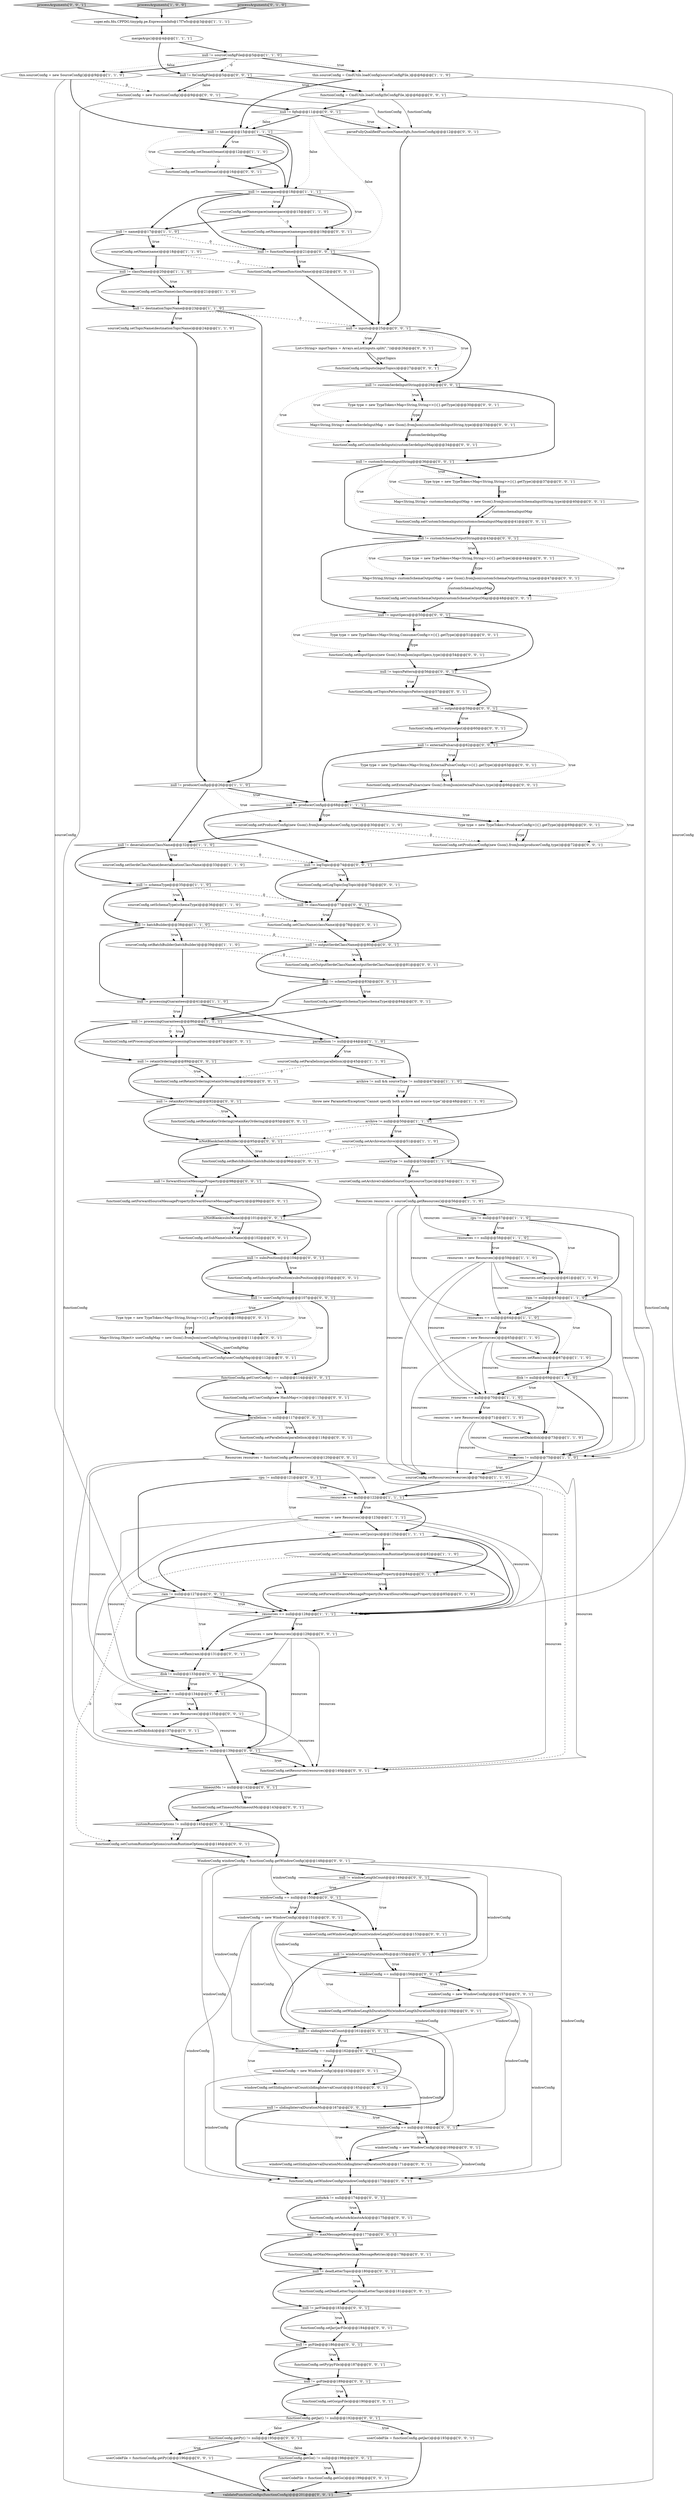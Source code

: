 digraph {
73 [style = filled, label = "null != outputSerdeClassName@@@80@@@['0', '0', '1']", fillcolor = white, shape = diamond image = "AAA0AAABBB3BBB"];
108 [style = filled, label = "functionConfig.setDeadLetterTopic(deadLetterTopic)@@@181@@@['0', '0', '1']", fillcolor = white, shape = ellipse image = "AAA0AAABBB3BBB"];
95 [style = filled, label = "null != output@@@59@@@['0', '0', '1']", fillcolor = white, shape = diamond image = "AAA0AAABBB3BBB"];
50 [style = filled, label = "resources == null@@@122@@@['1', '1', '1']", fillcolor = white, shape = diamond image = "AAA0AAABBB1BBB"];
119 [style = filled, label = "null != fnConfigFile@@@5@@@['0', '0', '1']", fillcolor = white, shape = diamond image = "AAA0AAABBB3BBB"];
47 [style = filled, label = "sourceConfig.setProducerConfig(new Gson().fromJson(producerConfig,type))@@@30@@@['1', '1', '0']", fillcolor = white, shape = ellipse image = "AAA0AAABBB1BBB"];
75 [style = filled, label = "windowConfig = new WindowConfig()@@@163@@@['0', '0', '1']", fillcolor = white, shape = ellipse image = "AAA0AAABBB3BBB"];
100 [style = filled, label = "functionConfig.setCustomSchemaOutputs(customSchemaOutputMap)@@@48@@@['0', '0', '1']", fillcolor = white, shape = ellipse image = "AAA0AAABBB3BBB"];
150 [style = filled, label = "processArguments['0', '0', '1']", fillcolor = lightgray, shape = diamond image = "AAA0AAABBB3BBB"];
21 [style = filled, label = "sourceConfig.setArchive(archive)@@@51@@@['1', '1', '0']", fillcolor = white, shape = ellipse image = "AAA0AAABBB1BBB"];
84 [style = filled, label = "functionConfig.setProcessingGuarantees(processingGuarantees)@@@87@@@['0', '0', '1']", fillcolor = white, shape = ellipse image = "AAA0AAABBB3BBB"];
68 [style = filled, label = "resources == null@@@134@@@['0', '0', '1']", fillcolor = white, shape = diamond image = "AAA0AAABBB3BBB"];
6 [style = filled, label = "resources = new Resources()@@@123@@@['1', '1', '1']", fillcolor = white, shape = ellipse image = "AAA0AAABBB1BBB"];
11 [style = filled, label = "this.sourceConfig = CmdUtils.loadConfig(sourceConfigFile,)@@@6@@@['1', '1', '0']", fillcolor = white, shape = ellipse image = "AAA0AAABBB1BBB"];
71 [style = filled, label = "windowConfig == null@@@168@@@['0', '0', '1']", fillcolor = white, shape = diamond image = "AAA0AAABBB3BBB"];
132 [style = filled, label = "null != userConfigString@@@107@@@['0', '0', '1']", fillcolor = white, shape = diamond image = "AAA0AAABBB3BBB"];
83 [style = filled, label = "List<String> inputTopics = Arrays.asList(inputs.split(\",\"))@@@26@@@['0', '0', '1']", fillcolor = white, shape = ellipse image = "AAA0AAABBB3BBB"];
92 [style = filled, label = "resources = new Resources()@@@135@@@['0', '0', '1']", fillcolor = white, shape = ellipse image = "AAA0AAABBB3BBB"];
107 [style = filled, label = "functionConfig.setExternalPulsars(new Gson().fromJson(externalPulsars,type))@@@66@@@['0', '0', '1']", fillcolor = white, shape = ellipse image = "AAA0AAABBB3BBB"];
74 [style = filled, label = "null != logTopic@@@74@@@['0', '0', '1']", fillcolor = white, shape = diamond image = "AAA0AAABBB3BBB"];
105 [style = filled, label = "functionConfig = CmdUtils.loadConfig(fnConfigFile,)@@@6@@@['0', '0', '1']", fillcolor = white, shape = ellipse image = "AAA0AAABBB3BBB"];
154 [style = filled, label = "cpu != null@@@121@@@['0', '0', '1']", fillcolor = white, shape = diamond image = "AAA0AAABBB3BBB"];
59 [style = filled, label = "functionConfig.setTopicsPattern(topicsPattern)@@@57@@@['0', '0', '1']", fillcolor = white, shape = ellipse image = "AAA0AAABBB3BBB"];
168 [style = filled, label = "functionConfig.setCustomRuntimeOptions(customRuntimeOptions)@@@146@@@['0', '0', '1']", fillcolor = white, shape = ellipse image = "AAA0AAABBB3BBB"];
113 [style = filled, label = "functionConfig.setAutoAck(autoAck)@@@175@@@['0', '0', '1']", fillcolor = white, shape = ellipse image = "AAA0AAABBB3BBB"];
20 [style = filled, label = "resources = new Resources()@@@59@@@['1', '1', '0']", fillcolor = white, shape = ellipse image = "AAA0AAABBB1BBB"];
53 [style = filled, label = "resources != null@@@75@@@['1', '1', '0']", fillcolor = white, shape = diamond image = "AAA0AAABBB1BBB"];
39 [style = filled, label = "null != processingGuarantees@@@41@@@['1', '1', '0']", fillcolor = white, shape = diamond image = "AAA0AAABBB1BBB"];
37 [style = filled, label = "null != deserializationClassName@@@32@@@['1', '1', '0']", fillcolor = white, shape = diamond image = "AAA0AAABBB1BBB"];
13 [style = filled, label = "resources == null@@@64@@@['1', '1', '0']", fillcolor = white, shape = diamond image = "AAA0AAABBB1BBB"];
29 [style = filled, label = "sourceConfig.setCustomRuntimeOptions(customRuntimeOptions)@@@82@@@['1', '1', '0']", fillcolor = white, shape = ellipse image = "AAA0AAABBB1BBB"];
8 [style = filled, label = "resources == null@@@128@@@['1', '1', '1']", fillcolor = white, shape = diamond image = "AAA0AAABBB1BBB"];
42 [style = filled, label = "resources.setCpu(cpu)@@@125@@@['1', '1', '1']", fillcolor = white, shape = ellipse image = "AAA0AAABBB1BBB"];
109 [style = filled, label = "null != customSerdeInputString@@@29@@@['0', '0', '1']", fillcolor = white, shape = diamond image = "AAA0AAABBB3BBB"];
101 [style = filled, label = "null != windowLengthCount@@@149@@@['0', '0', '1']", fillcolor = white, shape = diamond image = "AAA0AAABBB3BBB"];
169 [style = filled, label = "functionConfig.setSubName(subsName)@@@102@@@['0', '0', '1']", fillcolor = white, shape = ellipse image = "AAA0AAABBB3BBB"];
174 [style = filled, label = "isNotBlank(batchBuilder)@@@95@@@['0', '0', '1']", fillcolor = white, shape = diamond image = "AAA0AAABBB3BBB"];
24 [style = filled, label = "null != namespace@@@18@@@['1', '1', '1']", fillcolor = white, shape = diamond image = "AAA0AAABBB1BBB"];
34 [style = filled, label = "sourceConfig.setBatchBuilder(batchBuilder)@@@39@@@['1', '1', '0']", fillcolor = white, shape = ellipse image = "AAA0AAABBB1BBB"];
173 [style = filled, label = "functionConfig.setProducerConfig(new Gson().fromJson(producerConfig,type))@@@72@@@['0', '0', '1']", fillcolor = white, shape = ellipse image = "AAA0AAABBB3BBB"];
14 [style = filled, label = "sourceConfig.setSerdeClassName(deserializationClassName)@@@33@@@['1', '1', '0']", fillcolor = white, shape = ellipse image = "AAA0AAABBB1BBB"];
25 [style = filled, label = "this.sourceConfig.setClassName(className)@@@21@@@['1', '1', '0']", fillcolor = white, shape = ellipse image = "AAA0AAABBB1BBB"];
57 [style = filled, label = "sourceConfig.setForwardSourceMessageProperty(forwardSourceMessageProperty)@@@85@@@['0', '1', '0']", fillcolor = white, shape = ellipse image = "AAA1AAABBB2BBB"];
33 [style = filled, label = "null != producerConfig@@@26@@@['1', '1', '0']", fillcolor = white, shape = diamond image = "AAA0AAABBB1BBB"];
159 [style = filled, label = "null != maxMessageRetries@@@177@@@['0', '0', '1']", fillcolor = white, shape = diamond image = "AAA0AAABBB3BBB"];
133 [style = filled, label = "windowConfig.setSlidingIntervalCount(slidingIntervalCount)@@@165@@@['0', '0', '1']", fillcolor = white, shape = ellipse image = "AAA0AAABBB3BBB"];
44 [style = filled, label = "null != batchBuilder@@@38@@@['1', '1', '0']", fillcolor = white, shape = diamond image = "AAA0AAABBB1BBB"];
43 [style = filled, label = "throw new ParameterException(\"Cannot specify both archive and source-type\")@@@48@@@['1', '1', '0']", fillcolor = white, shape = ellipse image = "AAA0AAABBB1BBB"];
129 [style = filled, label = "windowConfig.setWindowLengthDurationMs(windowLengthDurationMs)@@@159@@@['0', '0', '1']", fillcolor = white, shape = ellipse image = "AAA0AAABBB3BBB"];
46 [style = filled, label = "parallelism != null@@@44@@@['1', '1', '0']", fillcolor = white, shape = diamond image = "AAA0AAABBB1BBB"];
38 [style = filled, label = "archive != null && sourceType != null@@@47@@@['1', '1', '0']", fillcolor = white, shape = diamond image = "AAA0AAABBB1BBB"];
148 [style = filled, label = "null != className@@@77@@@['0', '0', '1']", fillcolor = white, shape = diamond image = "AAA0AAABBB3BBB"];
131 [style = filled, label = "userCodeFile = functionConfig.getJar()@@@193@@@['0', '0', '1']", fillcolor = white, shape = ellipse image = "AAA0AAABBB3BBB"];
19 [style = filled, label = "resources.setDisk(disk)@@@73@@@['1', '1', '0']", fillcolor = white, shape = ellipse image = "AAA0AAABBB1BBB"];
115 [style = filled, label = "null != fqfn@@@11@@@['0', '0', '1']", fillcolor = white, shape = diamond image = "AAA0AAABBB3BBB"];
97 [style = filled, label = "Type type = new TypeToken<ProducerConfig>(){}.getType()@@@69@@@['0', '0', '1']", fillcolor = white, shape = ellipse image = "AAA0AAABBB3BBB"];
142 [style = filled, label = "null != functionName@@@21@@@['0', '0', '1']", fillcolor = white, shape = diamond image = "AAA0AAABBB3BBB"];
55 [style = filled, label = "null != forwardSourceMessageProperty@@@84@@@['0', '1', '0']", fillcolor = white, shape = diamond image = "AAA1AAABBB2BBB"];
65 [style = filled, label = "functionConfig.setTimeoutMs(timeoutMs)@@@143@@@['0', '0', '1']", fillcolor = white, shape = ellipse image = "AAA0AAABBB3BBB"];
86 [style = filled, label = "windowConfig.setSlidingIntervalDurationMs(slidingIntervalDurationMs)@@@171@@@['0', '0', '1']", fillcolor = white, shape = ellipse image = "AAA0AAABBB3BBB"];
91 [style = filled, label = "null != subsPosition@@@104@@@['0', '0', '1']", fillcolor = white, shape = diamond image = "AAA0AAABBB3BBB"];
172 [style = filled, label = "isNotBlank(subsName)@@@101@@@['0', '0', '1']", fillcolor = white, shape = diamond image = "AAA0AAABBB3BBB"];
134 [style = filled, label = "Type type = new TypeToken<Map<String,String>>(){}.getType()@@@37@@@['0', '0', '1']", fillcolor = white, shape = ellipse image = "AAA0AAABBB3BBB"];
15 [style = filled, label = "processArguments['1', '0', '0']", fillcolor = lightgray, shape = diamond image = "AAA0AAABBB1BBB"];
77 [style = filled, label = "Type type = new TypeToken<Map<String,ExternalPulsarConfig>>(){}.getType()@@@63@@@['0', '0', '1']", fillcolor = white, shape = ellipse image = "AAA0AAABBB3BBB"];
118 [style = filled, label = "functionConfig.setCustomSchemaInputs(customschemaInputMap)@@@41@@@['0', '0', '1']", fillcolor = white, shape = ellipse image = "AAA0AAABBB3BBB"];
158 [style = filled, label = "null != goFile@@@189@@@['0', '0', '1']", fillcolor = white, shape = diamond image = "AAA0AAABBB3BBB"];
22 [style = filled, label = "resources.setRam(ram)@@@67@@@['1', '1', '0']", fillcolor = white, shape = ellipse image = "AAA0AAABBB1BBB"];
139 [style = filled, label = "functionConfig.setCustomSerdeInputs(customSerdeInputMap)@@@34@@@['0', '0', '1']", fillcolor = white, shape = ellipse image = "AAA0AAABBB3BBB"];
167 [style = filled, label = "parallelism != null@@@117@@@['0', '0', '1']", fillcolor = white, shape = diamond image = "AAA0AAABBB3BBB"];
2 [style = filled, label = "archive != null@@@50@@@['1', '1', '0']", fillcolor = white, shape = diamond image = "AAA0AAABBB1BBB"];
124 [style = filled, label = "null != inputs@@@25@@@['0', '0', '1']", fillcolor = white, shape = diamond image = "AAA0AAABBB3BBB"];
28 [style = filled, label = "resources == null@@@70@@@['1', '1', '0']", fillcolor = white, shape = diamond image = "AAA0AAABBB1BBB"];
146 [style = filled, label = "null != retainOrdering@@@89@@@['0', '0', '1']", fillcolor = white, shape = diamond image = "AAA0AAABBB3BBB"];
58 [style = filled, label = "functionConfig.setOutputSchemaType(schemaType)@@@84@@@['0', '0', '1']", fillcolor = white, shape = ellipse image = "AAA0AAABBB3BBB"];
27 [style = filled, label = "sourceConfig.setArchive(validateSourceType(sourceType))@@@54@@@['1', '1', '0']", fillcolor = white, shape = ellipse image = "AAA0AAABBB1BBB"];
157 [style = filled, label = "windowConfig = new WindowConfig()@@@157@@@['0', '0', '1']", fillcolor = white, shape = ellipse image = "AAA0AAABBB3BBB"];
165 [style = filled, label = "null != jarFile@@@183@@@['0', '0', '1']", fillcolor = white, shape = diamond image = "AAA0AAABBB3BBB"];
123 [style = filled, label = "functionConfig.setForwardSourceMessageProperty(forwardSourceMessageProperty)@@@99@@@['0', '0', '1']", fillcolor = white, shape = ellipse image = "AAA0AAABBB3BBB"];
10 [style = filled, label = "disk != null@@@69@@@['1', '1', '0']", fillcolor = white, shape = diamond image = "AAA0AAABBB1BBB"];
135 [style = filled, label = "windowConfig.setWindowLengthCount(windowLengthCount)@@@153@@@['0', '0', '1']", fillcolor = white, shape = ellipse image = "AAA0AAABBB3BBB"];
89 [style = filled, label = "functionConfig.setUserConfig(userConfigMap)@@@112@@@['0', '0', '1']", fillcolor = white, shape = ellipse image = "AAA0AAABBB3BBB"];
87 [style = filled, label = "null != slidingIntervalDurationMs@@@167@@@['0', '0', '1']", fillcolor = white, shape = diamond image = "AAA0AAABBB3BBB"];
112 [style = filled, label = "Map<String,Object> userConfigMap = new Gson().fromJson(userConfigString,type)@@@111@@@['0', '0', '1']", fillcolor = white, shape = ellipse image = "AAA0AAABBB3BBB"];
79 [style = filled, label = "functionConfig.setLogTopic(logTopic)@@@75@@@['0', '0', '1']", fillcolor = white, shape = ellipse image = "AAA0AAABBB3BBB"];
162 [style = filled, label = "functionConfig.setUserConfig(new HashMap<>())@@@115@@@['0', '0', '1']", fillcolor = white, shape = ellipse image = "AAA0AAABBB3BBB"];
67 [style = filled, label = "WindowConfig windowConfig = functionConfig.getWindowConfig()@@@148@@@['0', '0', '1']", fillcolor = white, shape = ellipse image = "AAA0AAABBB3BBB"];
147 [style = filled, label = "null != externalPulsars@@@62@@@['0', '0', '1']", fillcolor = white, shape = diamond image = "AAA0AAABBB3BBB"];
52 [style = filled, label = "resources = new Resources()@@@71@@@['1', '1', '0']", fillcolor = white, shape = ellipse image = "AAA0AAABBB1BBB"];
32 [style = filled, label = "resources = new Resources()@@@65@@@['1', '1', '0']", fillcolor = white, shape = ellipse image = "AAA0AAABBB1BBB"];
17 [style = filled, label = "null != sourceConfigFile@@@5@@@['1', '1', '0']", fillcolor = white, shape = diamond image = "AAA0AAABBB1BBB"];
103 [style = filled, label = "functionConfig.setName(functionName)@@@22@@@['0', '0', '1']", fillcolor = white, shape = ellipse image = "AAA0AAABBB3BBB"];
149 [style = filled, label = "Resources resources = functionConfig.getResources()@@@120@@@['0', '0', '1']", fillcolor = white, shape = ellipse image = "AAA0AAABBB3BBB"];
164 [style = filled, label = "functionConfig.getPy() != null@@@195@@@['0', '0', '1']", fillcolor = white, shape = diamond image = "AAA0AAABBB3BBB"];
145 [style = filled, label = "windowConfig == null@@@156@@@['0', '0', '1']", fillcolor = white, shape = diamond image = "AAA0AAABBB3BBB"];
23 [style = filled, label = "null != processingGuarantees@@@86@@@['1', '1', '1']", fillcolor = white, shape = diamond image = "AAA0AAABBB1BBB"];
1 [style = filled, label = "null != destinationTopicName@@@23@@@['1', '1', '0']", fillcolor = white, shape = diamond image = "AAA0AAABBB1BBB"];
98 [style = filled, label = "functionConfig.setPy(pyFile)@@@187@@@['0', '0', '1']", fillcolor = white, shape = ellipse image = "AAA0AAABBB3BBB"];
78 [style = filled, label = "autoAck != null@@@174@@@['0', '0', '1']", fillcolor = white, shape = diamond image = "AAA0AAABBB3BBB"];
3 [style = filled, label = "cpu != null@@@57@@@['1', '1', '0']", fillcolor = white, shape = diamond image = "AAA0AAABBB1BBB"];
12 [style = filled, label = "mergeArgs()@@@4@@@['1', '1', '1']", fillcolor = white, shape = ellipse image = "AAA0AAABBB1BBB"];
4 [style = filled, label = "ram != null@@@63@@@['1', '1', '0']", fillcolor = white, shape = diamond image = "AAA0AAABBB1BBB"];
40 [style = filled, label = "sourceConfig.setResources(resources)@@@76@@@['1', '1', '0']", fillcolor = white, shape = ellipse image = "AAA0AAABBB1BBB"];
61 [style = filled, label = "resources = new Resources()@@@129@@@['0', '0', '1']", fillcolor = white, shape = ellipse image = "AAA0AAABBB3BBB"];
56 [style = filled, label = "processArguments['0', '1', '0']", fillcolor = lightgray, shape = diamond image = "AAA0AAABBB2BBB"];
140 [style = filled, label = "timeoutMs != null@@@142@@@['0', '0', '1']", fillcolor = white, shape = diamond image = "AAA0AAABBB3BBB"];
76 [style = filled, label = "ram != null@@@127@@@['0', '0', '1']", fillcolor = white, shape = diamond image = "AAA0AAABBB3BBB"];
171 [style = filled, label = "null != forwardSourceMessageProperty@@@98@@@['0', '0', '1']", fillcolor = white, shape = diamond image = "AAA0AAABBB3BBB"];
104 [style = filled, label = "functionConfig.setInputSpecs(new Gson().fromJson(inputSpecs,type))@@@54@@@['0', '0', '1']", fillcolor = white, shape = ellipse image = "AAA0AAABBB3BBB"];
9 [style = filled, label = "Resources resources = sourceConfig.getResources()@@@56@@@['1', '1', '0']", fillcolor = white, shape = ellipse image = "AAA0AAABBB1BBB"];
122 [style = filled, label = "null != customSchemaOutputString@@@43@@@['0', '0', '1']", fillcolor = white, shape = diamond image = "AAA0AAABBB3BBB"];
5 [style = filled, label = "sourceConfig.setTopicName(destinationTopicName)@@@24@@@['1', '1', '0']", fillcolor = white, shape = ellipse image = "AAA0AAABBB1BBB"];
128 [style = filled, label = "Map<String,String> customSerdeInputMap = new Gson().fromJson(customSerdeInputString,type)@@@33@@@['0', '0', '1']", fillcolor = white, shape = ellipse image = "AAA0AAABBB3BBB"];
36 [style = filled, label = "null != tenant@@@15@@@['1', '1', '1']", fillcolor = white, shape = diamond image = "AAA0AAABBB1BBB"];
30 [style = filled, label = "null != className@@@20@@@['1', '1', '0']", fillcolor = white, shape = diamond image = "AAA0AAABBB1BBB"];
63 [style = filled, label = "Type type = new TypeToken<Map<String,ConsumerConfig>>(){}.getType()@@@51@@@['0', '0', '1']", fillcolor = white, shape = ellipse image = "AAA0AAABBB3BBB"];
151 [style = filled, label = "functionConfig.setTenant(tenant)@@@16@@@['0', '0', '1']", fillcolor = white, shape = ellipse image = "AAA0AAABBB3BBB"];
54 [style = filled, label = "sourceConfig.setTenant(tenant)@@@12@@@['1', '1', '0']", fillcolor = white, shape = ellipse image = "AAA0AAABBB1BBB"];
66 [style = filled, label = "functionConfig.setParallelism(parallelism)@@@118@@@['0', '0', '1']", fillcolor = white, shape = ellipse image = "AAA0AAABBB3BBB"];
48 [style = filled, label = "sourceConfig.setParallelism(parallelism)@@@45@@@['1', '1', '0']", fillcolor = white, shape = ellipse image = "AAA0AAABBB1BBB"];
69 [style = filled, label = "validateFunctionConfigs(functionConfig)@@@201@@@['0', '0', '1']", fillcolor = lightgray, shape = ellipse image = "AAA0AAABBB3BBB"];
41 [style = filled, label = "null != schemaType@@@35@@@['1', '1', '0']", fillcolor = white, shape = diamond image = "AAA0AAABBB1BBB"];
31 [style = filled, label = "null != name@@@17@@@['1', '1', '0']", fillcolor = white, shape = diamond image = "AAA0AAABBB1BBB"];
130 [style = filled, label = "windowConfig == null@@@162@@@['0', '0', '1']", fillcolor = white, shape = diamond image = "AAA0AAABBB3BBB"];
127 [style = filled, label = "functionConfig.getGo() != null@@@198@@@['0', '0', '1']", fillcolor = white, shape = diamond image = "AAA0AAABBB3BBB"];
116 [style = filled, label = "functionConfig.setBatchBuilder(batchBuilder)@@@96@@@['0', '0', '1']", fillcolor = white, shape = ellipse image = "AAA0AAABBB3BBB"];
99 [style = filled, label = "windowConfig = new WindowConfig()@@@151@@@['0', '0', '1']", fillcolor = white, shape = ellipse image = "AAA0AAABBB3BBB"];
106 [style = filled, label = "Map<String,String> customschemaInputMap = new Gson().fromJson(customSchemaInputString,type)@@@40@@@['0', '0', '1']", fillcolor = white, shape = ellipse image = "AAA0AAABBB3BBB"];
144 [style = filled, label = "functionConfig.setClassName(className)@@@78@@@['0', '0', '1']", fillcolor = white, shape = ellipse image = "AAA0AAABBB3BBB"];
175 [style = filled, label = "functionConfig.setGo(goFile)@@@190@@@['0', '0', '1']", fillcolor = white, shape = ellipse image = "AAA0AAABBB3BBB"];
49 [style = filled, label = "sourceType != null@@@53@@@['1', '1', '0']", fillcolor = white, shape = diamond image = "AAA0AAABBB1BBB"];
94 [style = filled, label = "null != topicsPattern@@@56@@@['0', '0', '1']", fillcolor = white, shape = diamond image = "AAA0AAABBB3BBB"];
110 [style = filled, label = "resources.setRam(ram)@@@131@@@['0', '0', '1']", fillcolor = white, shape = ellipse image = "AAA0AAABBB3BBB"];
45 [style = filled, label = "sourceConfig.setName(name)@@@18@@@['1', '1', '0']", fillcolor = white, shape = ellipse image = "AAA0AAABBB1BBB"];
26 [style = filled, label = "resources == null@@@58@@@['1', '1', '0']", fillcolor = white, shape = diamond image = "AAA0AAABBB1BBB"];
117 [style = filled, label = "Type type = new TypeToken<Map<String,String>>(){}.getType()@@@44@@@['0', '0', '1']", fillcolor = white, shape = ellipse image = "AAA0AAABBB3BBB"];
161 [style = filled, label = "functionConfig = new FunctionConfig()@@@9@@@['0', '0', '1']", fillcolor = white, shape = ellipse image = "AAA0AAABBB3BBB"];
136 [style = filled, label = "functionConfig.setRetainKeyOrdering(retainKeyOrdering)@@@93@@@['0', '0', '1']", fillcolor = white, shape = ellipse image = "AAA0AAABBB3BBB"];
72 [style = filled, label = "null != windowLengthDurationMs@@@155@@@['0', '0', '1']", fillcolor = white, shape = diamond image = "AAA0AAABBB3BBB"];
120 [style = filled, label = "customRuntimeOptions != null@@@145@@@['0', '0', '1']", fillcolor = white, shape = diamond image = "AAA0AAABBB3BBB"];
102 [style = filled, label = "null != deadLetterTopic@@@180@@@['0', '0', '1']", fillcolor = white, shape = diamond image = "AAA0AAABBB3BBB"];
93 [style = filled, label = "userCodeFile = functionConfig.getGo()@@@199@@@['0', '0', '1']", fillcolor = white, shape = ellipse image = "AAA0AAABBB3BBB"];
121 [style = filled, label = "functionConfig.setWindowConfig(windowConfig)@@@173@@@['0', '0', '1']", fillcolor = white, shape = ellipse image = "AAA0AAABBB3BBB"];
156 [style = filled, label = "null != retainKeyOrdering@@@92@@@['0', '0', '1']", fillcolor = white, shape = diamond image = "AAA0AAABBB3BBB"];
81 [style = filled, label = "functionConfig.getUserConfig() == null@@@114@@@['0', '0', '1']", fillcolor = white, shape = diamond image = "AAA0AAABBB3BBB"];
170 [style = filled, label = "null != schemaType@@@83@@@['0', '0', '1']", fillcolor = white, shape = diamond image = "AAA0AAABBB3BBB"];
0 [style = filled, label = "this.sourceConfig = new SourceConfig()@@@9@@@['1', '1', '0']", fillcolor = white, shape = ellipse image = "AAA0AAABBB1BBB"];
90 [style = filled, label = "functionConfig.setJar(jarFile)@@@184@@@['0', '0', '1']", fillcolor = white, shape = ellipse image = "AAA0AAABBB3BBB"];
153 [style = filled, label = "functionConfig.setRetainOrdering(retainOrdering)@@@90@@@['0', '0', '1']", fillcolor = white, shape = ellipse image = "AAA0AAABBB3BBB"];
141 [style = filled, label = "functionConfig.setNamespace(namespace)@@@19@@@['0', '0', '1']", fillcolor = white, shape = ellipse image = "AAA0AAABBB3BBB"];
163 [style = filled, label = "functionConfig.setMaxMessageRetries(maxMessageRetries)@@@178@@@['0', '0', '1']", fillcolor = white, shape = ellipse image = "AAA0AAABBB3BBB"];
88 [style = filled, label = "null != pyFile@@@186@@@['0', '0', '1']", fillcolor = white, shape = diamond image = "AAA0AAABBB3BBB"];
62 [style = filled, label = "windowConfig = new WindowConfig()@@@169@@@['0', '0', '1']", fillcolor = white, shape = ellipse image = "AAA0AAABBB3BBB"];
114 [style = filled, label = "functionConfig.setResources(resources)@@@140@@@['0', '0', '1']", fillcolor = white, shape = ellipse image = "AAA0AAABBB3BBB"];
64 [style = filled, label = "userCodeFile = functionConfig.getPy()@@@196@@@['0', '0', '1']", fillcolor = white, shape = ellipse image = "AAA0AAABBB3BBB"];
160 [style = filled, label = "resources.setDisk(disk)@@@137@@@['0', '0', '1']", fillcolor = white, shape = ellipse image = "AAA0AAABBB3BBB"];
111 [style = filled, label = "Type type = new TypeToken<Map<String,String>>(){}.getType()@@@108@@@['0', '0', '1']", fillcolor = white, shape = ellipse image = "AAA0AAABBB3BBB"];
125 [style = filled, label = "null != slidingIntervalCount@@@161@@@['0', '0', '1']", fillcolor = white, shape = diamond image = "AAA0AAABBB3BBB"];
126 [style = filled, label = "null != customSchemaInputString@@@36@@@['0', '0', '1']", fillcolor = white, shape = diamond image = "AAA0AAABBB3BBB"];
137 [style = filled, label = "disk != null@@@133@@@['0', '0', '1']", fillcolor = white, shape = diamond image = "AAA0AAABBB3BBB"];
60 [style = filled, label = "functionConfig.setOutput(output)@@@60@@@['0', '0', '1']", fillcolor = white, shape = ellipse image = "AAA0AAABBB3BBB"];
96 [style = filled, label = "resources != null@@@139@@@['0', '0', '1']", fillcolor = white, shape = diamond image = "AAA0AAABBB3BBB"];
138 [style = filled, label = "functionConfig.setInputs(inputTopics)@@@27@@@['0', '0', '1']", fillcolor = white, shape = ellipse image = "AAA0AAABBB3BBB"];
152 [style = filled, label = "functionConfig.setSubscriptionPosition(subsPosition)@@@105@@@['0', '0', '1']", fillcolor = white, shape = ellipse image = "AAA0AAABBB3BBB"];
18 [style = filled, label = "sourceConfig.setSchemaType(schemaType)@@@36@@@['1', '1', '0']", fillcolor = white, shape = ellipse image = "AAA0AAABBB1BBB"];
82 [style = filled, label = "null != inputSpecs@@@50@@@['0', '0', '1']", fillcolor = white, shape = diamond image = "AAA0AAABBB3BBB"];
35 [style = filled, label = "super.edu.fdu.CPPDG.tinypdg.pe.ExpressionInfo@17f7e5c@@@3@@@['1', '1', '1']", fillcolor = white, shape = ellipse image = "AAA0AAABBB1BBB"];
80 [style = filled, label = "Type type = new TypeToken<Map<String,String>>(){}.getType()@@@30@@@['0', '0', '1']", fillcolor = white, shape = ellipse image = "AAA0AAABBB3BBB"];
70 [style = filled, label = "functionConfig.setOutputSerdeClassName(outputSerdeClassName)@@@81@@@['0', '0', '1']", fillcolor = white, shape = ellipse image = "AAA0AAABBB3BBB"];
143 [style = filled, label = "Map<String,String> customSchemaOutputMap = new Gson().fromJson(customSchemaOutputString,type)@@@47@@@['0', '0', '1']", fillcolor = white, shape = ellipse image = "AAA0AAABBB3BBB"];
16 [style = filled, label = "resources.setCpu(cpu)@@@61@@@['1', '1', '0']", fillcolor = white, shape = ellipse image = "AAA0AAABBB1BBB"];
155 [style = filled, label = "parseFullyQualifiedFunctionName(fqfn,functionConfig)@@@12@@@['0', '0', '1']", fillcolor = white, shape = ellipse image = "AAA0AAABBB3BBB"];
85 [style = filled, label = "windowConfig == null@@@150@@@['0', '0', '1']", fillcolor = white, shape = diamond image = "AAA0AAABBB3BBB"];
166 [style = filled, label = "functionConfig.getJar() != null@@@192@@@['0', '0', '1']", fillcolor = white, shape = diamond image = "AAA0AAABBB3BBB"];
51 [style = filled, label = "null != producerConfig@@@68@@@['1', '1', '1']", fillcolor = white, shape = diamond image = "AAA0AAABBB1BBB"];
7 [style = filled, label = "sourceConfig.setNamespace(namespace)@@@15@@@['1', '1', '0']", fillcolor = white, shape = ellipse image = "AAA0AAABBB1BBB"];
104->94 [style = bold, label=""];
125->130 [style = dotted, label="true"];
132->112 [style = dotted, label="true"];
29->8 [style = bold, label=""];
80->128 [style = solid, label="type"];
119->105 [style = dotted, label="true"];
73->70 [style = dotted, label="true"];
51->47 [style = solid, label="type"];
10->28 [style = bold, label=""];
156->174 [style = bold, label=""];
96->114 [style = dotted, label="true"];
141->142 [style = bold, label=""];
62->86 [style = bold, label=""];
159->102 [style = bold, label=""];
51->97 [style = bold, label=""];
87->71 [style = dotted, label="true"];
85->99 [style = dotted, label="true"];
166->131 [style = dotted, label="true"];
31->142 [style = dashed, label="0"];
130->133 [style = bold, label=""];
17->119 [style = dashed, label="0"];
11->36 [style = bold, label=""];
76->8 [style = dotted, label="true"];
154->50 [style = bold, label=""];
149->154 [style = bold, label=""];
33->47 [style = dotted, label="true"];
91->152 [style = bold, label=""];
83->138 [style = solid, label="inputTopics"];
49->9 [style = bold, label=""];
99->130 [style = solid, label="windowConfig"];
127->69 [style = bold, label=""];
167->66 [style = dotted, label="true"];
20->16 [style = bold, label=""];
108->165 [style = bold, label=""];
174->116 [style = bold, label=""];
159->163 [style = bold, label=""];
28->19 [style = bold, label=""];
65->120 [style = bold, label=""];
6->8 [style = solid, label="resources"];
149->8 [style = solid, label="resources"];
33->37 [style = bold, label=""];
2->21 [style = dotted, label="true"];
28->52 [style = dotted, label="true"];
82->63 [style = dotted, label="true"];
139->126 [style = bold, label=""];
97->173 [style = bold, label=""];
36->54 [style = dotted, label="true"];
91->152 [style = dotted, label="true"];
81->162 [style = bold, label=""];
157->121 [style = solid, label="windowConfig"];
29->168 [style = dashed, label="0"];
169->91 [style = bold, label=""];
36->151 [style = bold, label=""];
72->145 [style = dotted, label="true"];
77->107 [style = bold, label=""];
47->173 [style = dashed, label="0"];
126->134 [style = bold, label=""];
88->98 [style = dotted, label="true"];
102->108 [style = bold, label=""];
8->61 [style = bold, label=""];
122->117 [style = dotted, label="true"];
124->109 [style = bold, label=""];
120->67 [style = bold, label=""];
119->161 [style = bold, label=""];
49->27 [style = dotted, label="true"];
79->148 [style = bold, label=""];
19->53 [style = bold, label=""];
2->174 [style = dashed, label="0"];
172->91 [style = bold, label=""];
130->75 [style = bold, label=""];
15->35 [style = bold, label=""];
112->89 [style = bold, label=""];
136->174 [style = bold, label=""];
32->22 [style = bold, label=""];
4->10 [style = bold, label=""];
31->30 [style = bold, label=""];
172->169 [style = dotted, label="true"];
21->49 [style = bold, label=""];
85->135 [style = bold, label=""];
170->58 [style = bold, label=""];
49->27 [style = bold, label=""];
76->110 [style = dotted, label="true"];
149->114 [style = solid, label="resources"];
41->18 [style = bold, label=""];
164->64 [style = bold, label=""];
98->158 [style = bold, label=""];
70->170 [style = bold, label=""];
142->124 [style = bold, label=""];
122->117 [style = bold, label=""];
115->142 [style = dotted, label="false"];
62->121 [style = solid, label="windowConfig"];
38->2 [style = bold, label=""];
42->29 [style = dotted, label="true"];
126->122 [style = bold, label=""];
94->95 [style = bold, label=""];
125->130 [style = bold, label=""];
118->122 [style = bold, label=""];
52->53 [style = solid, label="resources"];
158->175 [style = bold, label=""];
120->168 [style = dotted, label="true"];
88->98 [style = bold, label=""];
31->45 [style = dotted, label="true"];
81->167 [style = bold, label=""];
42->8 [style = bold, label=""];
6->96 [style = solid, label="resources"];
164->64 [style = dotted, label="true"];
143->100 [style = bold, label=""];
61->114 [style = solid, label="resources"];
132->111 [style = dotted, label="true"];
99->145 [style = solid, label="windowConfig"];
0->8 [style = solid, label="sourceConfig"];
71->86 [style = bold, label=""];
76->8 [style = bold, label=""];
20->40 [style = solid, label="resources"];
130->75 [style = dotted, label="true"];
50->6 [style = dotted, label="true"];
109->80 [style = bold, label=""];
149->68 [style = solid, label="resources"];
157->71 [style = solid, label="windowConfig"];
148->144 [style = dotted, label="true"];
157->130 [style = solid, label="windowConfig"];
34->70 [style = dashed, label="0"];
101->72 [style = bold, label=""];
44->34 [style = bold, label=""];
92->96 [style = solid, label="resources"];
163->102 [style = bold, label=""];
1->5 [style = dotted, label="true"];
124->138 [style = dotted, label="true"];
144->73 [style = bold, label=""];
125->133 [style = dotted, label="true"];
32->53 [style = solid, label="resources"];
8->110 [style = bold, label=""];
36->151 [style = dotted, label="true"];
0->161 [style = dashed, label="0"];
134->106 [style = bold, label=""];
164->127 [style = dotted, label="false"];
24->7 [style = bold, label=""];
41->44 [style = bold, label=""];
53->40 [style = bold, label=""];
21->116 [style = dashed, label="0"];
109->126 [style = bold, label=""];
82->94 [style = bold, label=""];
17->0 [style = dotted, label="false"];
14->41 [style = bold, label=""];
101->85 [style = bold, label=""];
55->57 [style = dotted, label="true"];
173->74 [style = bold, label=""];
142->103 [style = dotted, label="true"];
128->139 [style = solid, label="customSerdeInputMap"];
67->85 [style = solid, label="windowConfig"];
145->157 [style = bold, label=""];
17->11 [style = bold, label=""];
167->149 [style = bold, label=""];
140->65 [style = bold, label=""];
159->163 [style = dotted, label="true"];
4->13 [style = dotted, label="true"];
48->38 [style = bold, label=""];
73->70 [style = bold, label=""];
145->129 [style = bold, label=""];
52->19 [style = bold, label=""];
174->116 [style = dotted, label="true"];
135->72 [style = bold, label=""];
166->164 [style = dotted, label="false"];
6->68 [style = solid, label="resources"];
166->164 [style = bold, label=""];
75->133 [style = bold, label=""];
96->140 [style = bold, label=""];
119->161 [style = dotted, label="false"];
9->53 [style = solid, label="resources"];
102->108 [style = dotted, label="true"];
67->121 [style = solid, label="windowConfig"];
45->30 [style = bold, label=""];
2->49 [style = bold, label=""];
132->89 [style = dotted, label="true"];
67->101 [style = bold, label=""];
72->125 [style = bold, label=""];
145->157 [style = dotted, label="true"];
9->26 [style = solid, label="resources"];
82->104 [style = dotted, label="true"];
11->8 [style = solid, label="sourceConfig"];
18->144 [style = dashed, label="0"];
161->155 [style = solid, label="functionConfig"];
78->113 [style = bold, label=""];
132->81 [style = bold, label=""];
30->25 [style = dotted, label="true"];
105->115 [style = bold, label=""];
133->87 [style = bold, label=""];
30->1 [style = bold, label=""];
23->84 [style = bold, label=""];
53->40 [style = dotted, label="true"];
126->118 [style = dotted, label="true"];
83->138 [style = bold, label=""];
92->114 [style = solid, label="resources"];
3->4 [style = bold, label=""];
17->0 [style = bold, label=""];
168->67 [style = bold, label=""];
4->22 [style = dotted, label="true"];
82->63 [style = bold, label=""];
42->76 [style = bold, label=""];
12->119 [style = bold, label=""];
124->83 [style = bold, label=""];
74->79 [style = dotted, label="true"];
72->145 [style = bold, label=""];
140->65 [style = dotted, label="true"];
132->111 [style = bold, label=""];
129->125 [style = bold, label=""];
13->22 [style = bold, label=""];
10->28 [style = dotted, label="true"];
158->175 [style = dotted, label="true"];
154->42 [style = dotted, label="true"];
37->74 [style = dashed, label="0"];
90->88 [style = bold, label=""];
30->25 [style = bold, label=""];
41->18 [style = dotted, label="true"];
72->129 [style = dotted, label="true"];
23->84 [style = dashed, label="0"];
58->23 [style = bold, label=""];
162->167 [style = bold, label=""];
75->71 [style = solid, label="windowConfig"];
151->24 [style = bold, label=""];
156->136 [style = dotted, label="true"];
26->20 [style = dotted, label="true"];
103->124 [style = bold, label=""];
146->156 [style = bold, label=""];
39->23 [style = bold, label=""];
48->153 [style = dashed, label="0"];
161->69 [style = solid, label="functionConfig"];
106->118 [style = bold, label=""];
9->13 [style = solid, label="resources"];
67->71 [style = solid, label="windowConfig"];
126->134 [style = dotted, label="true"];
93->69 [style = bold, label=""];
67->130 [style = solid, label="windowConfig"];
24->142 [style = bold, label=""];
171->123 [style = bold, label=""];
25->1 [style = bold, label=""];
106->118 [style = solid, label="customschemaInputMap"];
149->96 [style = solid, label="resources"];
46->38 [style = bold, label=""];
63->104 [style = solid, label="type"];
120->168 [style = bold, label=""];
74->79 [style = bold, label=""];
32->28 [style = solid, label="resources"];
166->131 [style = bold, label=""];
131->69 [style = bold, label=""];
36->24 [style = bold, label=""];
146->153 [style = dotted, label="true"];
60->147 [style = bold, label=""];
11->105 [style = dashed, label="0"];
47->37 [style = bold, label=""];
3->16 [style = dotted, label="true"];
147->77 [style = dotted, label="true"];
1->5 [style = bold, label=""];
36->54 [style = bold, label=""];
107->51 [style = bold, label=""];
3->26 [style = dotted, label="true"];
76->137 [style = bold, label=""];
95->60 [style = dotted, label="true"];
33->51 [style = bold, label=""];
142->103 [style = bold, label=""];
137->68 [style = dotted, label="true"];
170->58 [style = dotted, label="true"];
45->103 [style = dashed, label="0"];
6->42 [style = bold, label=""];
113->159 [style = bold, label=""];
9->40 [style = solid, label="resources"];
54->151 [style = dashed, label="0"];
95->147 [style = bold, label=""];
124->83 [style = dotted, label="true"];
44->73 [style = dashed, label="0"];
122->100 [style = dotted, label="true"];
137->96 [style = bold, label=""];
128->139 [style = bold, label=""];
20->28 [style = solid, label="resources"];
127->93 [style = bold, label=""];
0->36 [style = bold, label=""];
9->28 [style = solid, label="resources"];
24->141 [style = bold, label=""];
63->104 [style = bold, label=""];
149->50 [style = solid, label="resources"];
34->39 [style = bold, label=""];
138->109 [style = bold, label=""];
10->19 [style = dotted, label="true"];
22->10 [style = bold, label=""];
137->68 [style = bold, label=""];
51->173 [style = dotted, label="true"];
2->21 [style = bold, label=""];
29->55 [style = bold, label=""];
42->29 [style = bold, label=""];
114->140 [style = bold, label=""];
87->71 [style = bold, label=""];
57->8 [style = bold, label=""];
78->159 [style = bold, label=""];
105->155 [style = solid, label="functionConfig"];
46->48 [style = bold, label=""];
24->7 [style = dotted, label="true"];
51->74 [style = bold, label=""];
170->23 [style = bold, label=""];
26->20 [style = bold, label=""];
28->52 [style = bold, label=""];
31->45 [style = bold, label=""];
75->121 [style = solid, label="windowConfig"];
146->153 [style = bold, label=""];
6->114 [style = solid, label="resources"];
109->80 [style = dotted, label="true"];
68->92 [style = bold, label=""];
66->149 [style = bold, label=""];
50->6 [style = bold, label=""];
7->31 [style = bold, label=""];
165->90 [style = bold, label=""];
160->96 [style = bold, label=""];
115->155 [style = bold, label=""];
165->88 [style = bold, label=""];
154->50 [style = dotted, label="true"];
161->115 [style = bold, label=""];
77->107 [style = solid, label="type"];
119->105 [style = bold, label=""];
112->89 [style = solid, label="userConfigMap"];
125->87 [style = bold, label=""];
71->62 [style = dotted, label="true"];
3->26 [style = bold, label=""];
23->46 [style = bold, label=""];
92->160 [style = bold, label=""];
78->113 [style = dotted, label="true"];
55->8 [style = bold, label=""];
20->13 [style = solid, label="resources"];
167->66 [style = bold, label=""];
121->78 [style = bold, label=""];
50->42 [style = bold, label=""];
147->107 [style = dotted, label="true"];
7->141 [style = dashed, label="0"];
55->57 [style = bold, label=""];
101->135 [style = dotted, label="true"];
68->160 [style = bold, label=""];
10->53 [style = bold, label=""];
13->32 [style = dotted, label="true"];
59->95 [style = bold, label=""];
44->34 [style = dotted, label="true"];
46->48 [style = dotted, label="true"];
23->84 [style = dotted, label="true"];
91->132 [style = bold, label=""];
39->46 [style = bold, label=""];
115->36 [style = bold, label=""];
109->128 [style = dotted, label="true"];
101->85 [style = dotted, label="true"];
13->32 [style = bold, label=""];
87->121 [style = bold, label=""];
111->112 [style = bold, label=""];
51->97 [style = dotted, label="true"];
61->110 [style = bold, label=""];
95->60 [style = bold, label=""];
156->136 [style = bold, label=""];
165->90 [style = dotted, label="true"];
87->86 [style = dotted, label="true"];
42->55 [style = bold, label=""];
140->120 [style = bold, label=""];
147->77 [style = bold, label=""];
1->33 [style = bold, label=""];
137->160 [style = dotted, label="true"];
56->35 [style = bold, label=""];
84->146 [style = bold, label=""];
94->59 [style = bold, label=""];
61->68 [style = solid, label="resources"];
153->156 [style = bold, label=""];
5->33 [style = bold, label=""];
174->171 [style = bold, label=""];
123->172 [style = bold, label=""];
99->135 [style = bold, label=""];
37->14 [style = dotted, label="true"];
155->124 [style = bold, label=""];
117->143 [style = solid, label="type"];
100->82 [style = bold, label=""];
40->50 [style = bold, label=""];
33->51 [style = dotted, label="true"];
111->112 [style = solid, label="type"];
16->4 [style = bold, label=""];
26->16 [style = bold, label=""];
115->36 [style = dotted, label="false"];
73->170 [style = bold, label=""];
99->71 [style = solid, label="windowConfig"];
158->166 [style = bold, label=""];
80->128 [style = bold, label=""];
147->51 [style = bold, label=""];
38->43 [style = bold, label=""];
40->114 [style = dashed, label="0"];
148->144 [style = bold, label=""];
175->166 [style = bold, label=""];
143->100 [style = solid, label="customSchemaOutputMap"];
17->11 [style = dotted, label="true"];
32->40 [style = solid, label="resources"];
61->96 [style = solid, label="resources"];
172->169 [style = bold, label=""];
67->145 [style = solid, label="windowConfig"];
81->162 [style = dotted, label="true"];
53->50 [style = bold, label=""];
44->39 [style = bold, label=""];
71->62 [style = bold, label=""];
110->137 [style = bold, label=""];
152->132 [style = bold, label=""];
37->41 [style = bold, label=""];
86->121 [style = bold, label=""];
23->146 [style = bold, label=""];
109->139 [style = dotted, label="true"];
122->143 [style = dotted, label="true"];
68->92 [style = dotted, label="true"];
105->69 [style = solid, label="functionConfig"];
126->106 [style = dotted, label="true"];
85->99 [style = bold, label=""];
115->24 [style = dotted, label="false"];
64->69 [style = bold, label=""];
27->9 [style = bold, label=""];
52->40 [style = solid, label="resources"];
117->143 [style = bold, label=""];
97->173 [style = solid, label="type"];
96->114 [style = bold, label=""];
150->35 [style = bold, label=""];
74->148 [style = bold, label=""];
12->17 [style = bold, label=""];
24->31 [style = bold, label=""];
116->171 [style = bold, label=""];
20->53 [style = solid, label="resources"];
41->148 [style = dashed, label="0"];
38->43 [style = dotted, label="true"];
4->13 [style = bold, label=""];
1->124 [style = dashed, label="0"];
134->106 [style = solid, label="type"];
89->81 [style = bold, label=""];
99->121 [style = solid, label="windowConfig"];
102->165 [style = bold, label=""];
8->61 [style = dotted, label="true"];
43->2 [style = bold, label=""];
51->47 [style = bold, label=""];
122->82 [style = bold, label=""];
127->93 [style = dotted, label="true"];
9->3 [style = bold, label=""];
164->127 [style = bold, label=""];
171->172 [style = bold, label=""];
148->73 [style = bold, label=""];
24->141 [style = dotted, label="true"];
18->44 [style = bold, label=""];
94->59 [style = dotted, label="true"];
157->129 [style = bold, label=""];
39->23 [style = dotted, label="true"];
54->24 [style = bold, label=""];
35->12 [style = bold, label=""];
154->76 [style = bold, label=""];
115->155 [style = dotted, label="true"];
171->123 [style = dotted, label="true"];
88->158 [style = bold, label=""];
37->14 [style = bold, label=""];
}
